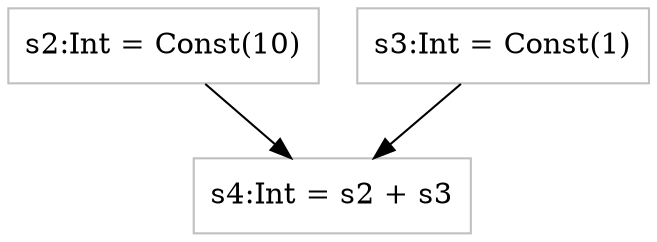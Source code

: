 digraph "graph_s4_8928848862210728323.dot" {
	graph [concentrate=true];
	node [label="\N"];
	graph [bb="0,0,247,108"];
	s2 [label="s2:Int = Const(10)", shape=box, color=gray, tooltip="s2:Int", pos="59,90", width="1.6443", height="0.5"];
	s3 [label="s3:Int = Const(1)", shape=box, color=gray, tooltip="s3:Int", pos="192,90", width="1.5402", height="0.5"];
	s4 [label="s4:Int = s2 + s3", shape=box, color=gray, tooltip="s4:Int", pos="125,18", width="1.4207", height="0.5"];
	s2 -> s4 [style=solid, pos="e,108.87,36.104 75.315,71.697 83.307,63.22 93.072,52.864 101.82,43.583"];
	s3 -> s4 [style=solid, pos="e,141.37,36.104 175.44,71.697 167.32,63.22 157.41,52.864 148.53,43.583"];
}
